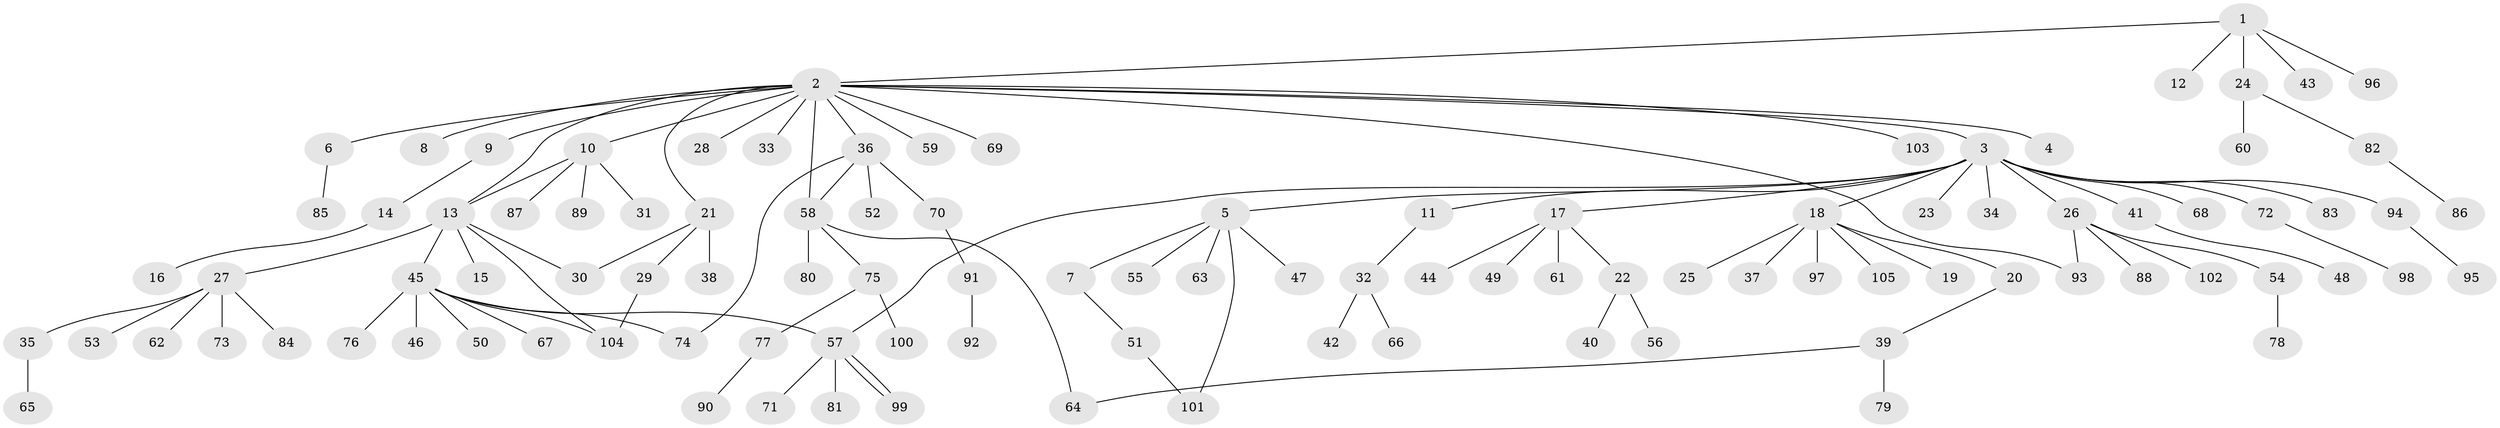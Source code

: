// Generated by graph-tools (version 1.1) at 2025/35/03/09/25 02:35:17]
// undirected, 105 vertices, 115 edges
graph export_dot {
graph [start="1"]
  node [color=gray90,style=filled];
  1;
  2;
  3;
  4;
  5;
  6;
  7;
  8;
  9;
  10;
  11;
  12;
  13;
  14;
  15;
  16;
  17;
  18;
  19;
  20;
  21;
  22;
  23;
  24;
  25;
  26;
  27;
  28;
  29;
  30;
  31;
  32;
  33;
  34;
  35;
  36;
  37;
  38;
  39;
  40;
  41;
  42;
  43;
  44;
  45;
  46;
  47;
  48;
  49;
  50;
  51;
  52;
  53;
  54;
  55;
  56;
  57;
  58;
  59;
  60;
  61;
  62;
  63;
  64;
  65;
  66;
  67;
  68;
  69;
  70;
  71;
  72;
  73;
  74;
  75;
  76;
  77;
  78;
  79;
  80;
  81;
  82;
  83;
  84;
  85;
  86;
  87;
  88;
  89;
  90;
  91;
  92;
  93;
  94;
  95;
  96;
  97;
  98;
  99;
  100;
  101;
  102;
  103;
  104;
  105;
  1 -- 2;
  1 -- 12;
  1 -- 24;
  1 -- 43;
  1 -- 96;
  2 -- 3;
  2 -- 4;
  2 -- 6;
  2 -- 8;
  2 -- 9;
  2 -- 10;
  2 -- 13;
  2 -- 21;
  2 -- 28;
  2 -- 33;
  2 -- 36;
  2 -- 58;
  2 -- 59;
  2 -- 69;
  2 -- 93;
  2 -- 103;
  3 -- 5;
  3 -- 11;
  3 -- 17;
  3 -- 18;
  3 -- 23;
  3 -- 26;
  3 -- 34;
  3 -- 41;
  3 -- 57;
  3 -- 68;
  3 -- 72;
  3 -- 83;
  3 -- 94;
  5 -- 7;
  5 -- 47;
  5 -- 55;
  5 -- 63;
  5 -- 101;
  6 -- 85;
  7 -- 51;
  9 -- 14;
  10 -- 13;
  10 -- 31;
  10 -- 87;
  10 -- 89;
  11 -- 32;
  13 -- 15;
  13 -- 27;
  13 -- 30;
  13 -- 45;
  13 -- 104;
  14 -- 16;
  17 -- 22;
  17 -- 44;
  17 -- 49;
  17 -- 61;
  18 -- 19;
  18 -- 20;
  18 -- 25;
  18 -- 37;
  18 -- 97;
  18 -- 105;
  20 -- 39;
  21 -- 29;
  21 -- 30;
  21 -- 38;
  22 -- 40;
  22 -- 56;
  24 -- 60;
  24 -- 82;
  26 -- 54;
  26 -- 88;
  26 -- 93;
  26 -- 102;
  27 -- 35;
  27 -- 53;
  27 -- 62;
  27 -- 73;
  27 -- 84;
  29 -- 104;
  32 -- 42;
  32 -- 66;
  35 -- 65;
  36 -- 52;
  36 -- 58;
  36 -- 70;
  36 -- 74;
  39 -- 64;
  39 -- 79;
  41 -- 48;
  45 -- 46;
  45 -- 50;
  45 -- 57;
  45 -- 67;
  45 -- 74;
  45 -- 76;
  45 -- 104;
  51 -- 101;
  54 -- 78;
  57 -- 71;
  57 -- 81;
  57 -- 99;
  57 -- 99;
  58 -- 64;
  58 -- 75;
  58 -- 80;
  70 -- 91;
  72 -- 98;
  75 -- 77;
  75 -- 100;
  77 -- 90;
  82 -- 86;
  91 -- 92;
  94 -- 95;
}
